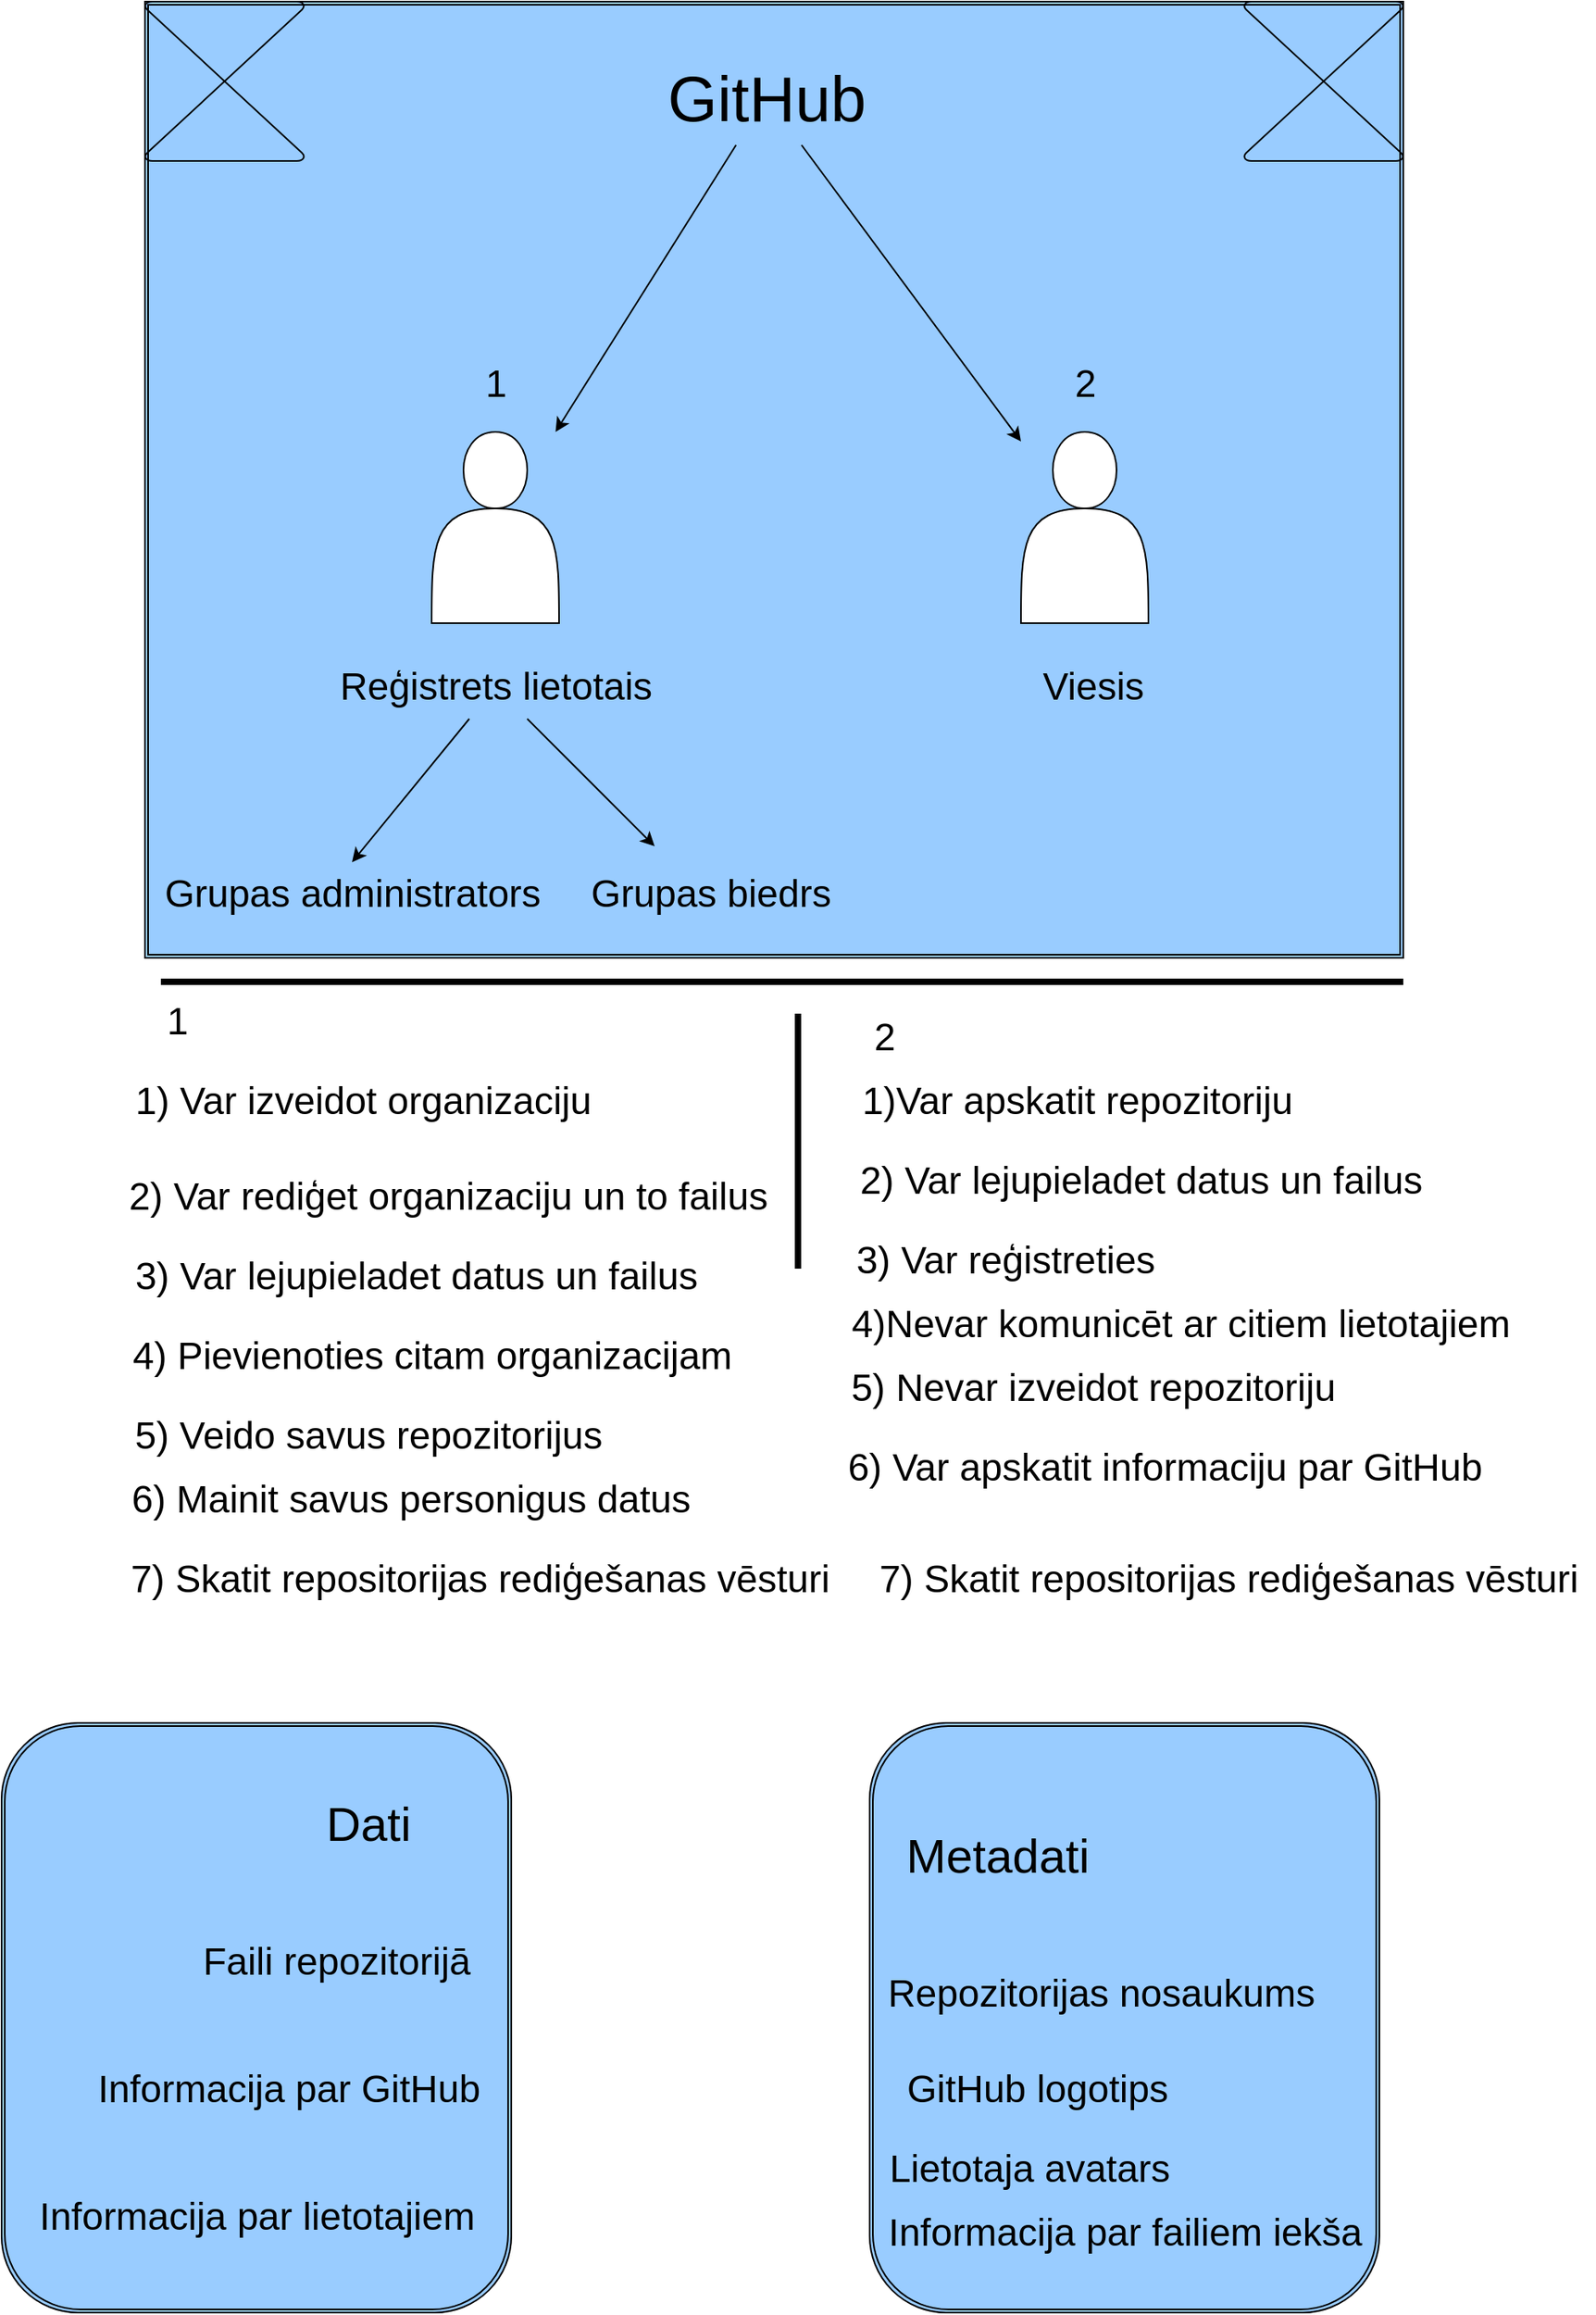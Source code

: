 <mxfile version="20.8.10" type="github">
  <diagram name="Lapa-1" id="oQQncb_KZhI-nWiiIDaP">
    <mxGraphModel dx="2261" dy="747" grid="1" gridSize="10" guides="1" tooltips="1" connect="1" arrows="1" fold="1" page="1" pageScale="1" pageWidth="827" pageHeight="1169" math="0" shadow="0">
      <root>
        <mxCell id="0" />
        <mxCell id="1" parent="0" />
        <mxCell id="nK07WUBXe59tBbZivKwA-106" value="" style="shape=ext;double=1;rounded=0;whiteSpace=wrap;html=1;labelBackgroundColor=default;fontSize=24;fontColor=#99CCFF;fillColor=#99CCFF;" vertex="1" parent="1">
          <mxGeometry x="-30" y="170" width="790" height="600" as="geometry" />
        </mxCell>
        <mxCell id="nK07WUBXe59tBbZivKwA-104" value="" style="shape=ext;double=1;rounded=1;whiteSpace=wrap;html=1;fontSize=24;fontColor=#99CCFF;labelBackgroundColor=default;fillColor=#99CCFF;" vertex="1" parent="1">
          <mxGeometry x="425" y="1250" width="320" height="370" as="geometry" />
        </mxCell>
        <mxCell id="nK07WUBXe59tBbZivKwA-103" value="" style="shape=ext;double=1;rounded=1;whiteSpace=wrap;html=1;fontSize=24;fillColor=#99CCFF;" vertex="1" parent="1">
          <mxGeometry x="-120" y="1250" width="320" height="370" as="geometry" />
        </mxCell>
        <mxCell id="nK07WUBXe59tBbZivKwA-53" value="" style="shape=actor;whiteSpace=wrap;html=1;" vertex="1" parent="1">
          <mxGeometry x="150" y="440" width="80" height="120" as="geometry" />
        </mxCell>
        <mxCell id="nK07WUBXe59tBbZivKwA-59" value="" style="shape=actor;whiteSpace=wrap;html=1;" vertex="1" parent="1">
          <mxGeometry x="520" y="440" width="80" height="120" as="geometry" />
        </mxCell>
        <mxCell id="nK07WUBXe59tBbZivKwA-60" value="&lt;font style=&quot;font-size: 40px;&quot;&gt;GitHub&lt;/font&gt;" style="text;html=1;align=center;verticalAlign=middle;resizable=0;points=[];autosize=1;strokeColor=none;fillColor=none;fontSize=40;" vertex="1" parent="1">
          <mxGeometry x="285" y="200" width="150" height="60" as="geometry" />
        </mxCell>
        <mxCell id="nK07WUBXe59tBbZivKwA-61" value="Reģistrets lietotais" style="text;html=1;align=center;verticalAlign=middle;resizable=0;points=[];autosize=1;strokeColor=none;fillColor=none;fontSize=24;" vertex="1" parent="1">
          <mxGeometry x="80" y="580" width="220" height="40" as="geometry" />
        </mxCell>
        <mxCell id="nK07WUBXe59tBbZivKwA-62" value="Viesis" style="text;html=1;align=center;verticalAlign=middle;resizable=0;points=[];autosize=1;strokeColor=none;fillColor=none;fontSize=24;" vertex="1" parent="1">
          <mxGeometry x="520" y="580" width="90" height="40" as="geometry" />
        </mxCell>
        <mxCell id="nK07WUBXe59tBbZivKwA-64" value="" style="endArrow=classic;html=1;rounded=0;fontSize=24;" edge="1" parent="1" source="nK07WUBXe59tBbZivKwA-61">
          <mxGeometry width="50" height="50" relative="1" as="geometry">
            <mxPoint x="340" y="760" as="sourcePoint" />
            <mxPoint x="290" y="700" as="targetPoint" />
          </mxGeometry>
        </mxCell>
        <mxCell id="nK07WUBXe59tBbZivKwA-65" value="Grupas biedrs" style="text;html=1;align=center;verticalAlign=middle;resizable=0;points=[];autosize=1;strokeColor=none;fillColor=none;fontSize=24;" vertex="1" parent="1">
          <mxGeometry x="240" y="710" width="170" height="40" as="geometry" />
        </mxCell>
        <mxCell id="nK07WUBXe59tBbZivKwA-66" value="" style="endArrow=classic;html=1;rounded=0;fontSize=24;" edge="1" parent="1" source="nK07WUBXe59tBbZivKwA-61">
          <mxGeometry width="50" height="50" relative="1" as="geometry">
            <mxPoint x="140" y="690" as="sourcePoint" />
            <mxPoint x="100" y="710" as="targetPoint" />
          </mxGeometry>
        </mxCell>
        <mxCell id="nK07WUBXe59tBbZivKwA-67" value="Grupas administrators&lt;br&gt;" style="text;html=1;align=center;verticalAlign=middle;resizable=0;points=[];autosize=1;strokeColor=none;fillColor=none;fontSize=24;" vertex="1" parent="1">
          <mxGeometry x="-30" y="710" width="260" height="40" as="geometry" />
        </mxCell>
        <mxCell id="nK07WUBXe59tBbZivKwA-68" value="1" style="text;html=1;align=center;verticalAlign=middle;resizable=0;points=[];autosize=1;strokeColor=none;fillColor=none;fontSize=24;" vertex="1" parent="1">
          <mxGeometry x="170" y="390" width="40" height="40" as="geometry" />
        </mxCell>
        <mxCell id="nK07WUBXe59tBbZivKwA-69" value="2" style="text;html=1;align=center;verticalAlign=middle;resizable=0;points=[];autosize=1;strokeColor=none;fillColor=none;fontSize=24;" vertex="1" parent="1">
          <mxGeometry x="540" y="390" width="40" height="40" as="geometry" />
        </mxCell>
        <mxCell id="nK07WUBXe59tBbZivKwA-70" value="" style="line;strokeWidth=4;html=1;perimeter=backbonePerimeter;points=[];outlineConnect=0;fontSize=24;" vertex="1" parent="1">
          <mxGeometry x="-20" y="780" width="780" height="10" as="geometry" />
        </mxCell>
        <mxCell id="nK07WUBXe59tBbZivKwA-71" value="" style="line;strokeWidth=4;html=1;perimeter=backbonePerimeter;points=[];outlineConnect=0;fontSize=24;rotation=90;" vertex="1" parent="1">
          <mxGeometry x="300" y="880" width="160" height="10" as="geometry" />
        </mxCell>
        <mxCell id="nK07WUBXe59tBbZivKwA-72" value="1" style="text;html=1;align=center;verticalAlign=middle;resizable=0;points=[];autosize=1;strokeColor=none;fillColor=none;fontSize=24;" vertex="1" parent="1">
          <mxGeometry x="-30" y="790" width="40" height="40" as="geometry" />
        </mxCell>
        <mxCell id="nK07WUBXe59tBbZivKwA-73" value="2" style="text;html=1;align=center;verticalAlign=middle;resizable=0;points=[];autosize=1;strokeColor=none;fillColor=none;fontSize=24;" vertex="1" parent="1">
          <mxGeometry x="414" y="800" width="40" height="40" as="geometry" />
        </mxCell>
        <mxCell id="nK07WUBXe59tBbZivKwA-74" value="1) Var izveidot organizaciju&amp;nbsp;" style="text;html=1;align=center;verticalAlign=middle;resizable=0;points=[];autosize=1;strokeColor=none;fillColor=none;fontSize=24;" vertex="1" parent="1">
          <mxGeometry x="-50" y="840" width="320" height="40" as="geometry" />
        </mxCell>
        <mxCell id="nK07WUBXe59tBbZivKwA-75" value="2) Var rediģet organizaciju un to failus" style="text;html=1;align=center;verticalAlign=middle;resizable=0;points=[];autosize=1;strokeColor=none;fillColor=none;fontSize=24;" vertex="1" parent="1">
          <mxGeometry x="-50" y="900" width="420" height="40" as="geometry" />
        </mxCell>
        <mxCell id="nK07WUBXe59tBbZivKwA-76" value="3) Var lejupieladet datus un failus" style="text;html=1;align=center;verticalAlign=middle;resizable=0;points=[];autosize=1;strokeColor=none;fillColor=none;fontSize=24;" vertex="1" parent="1">
          <mxGeometry x="-50" y="950" width="380" height="40" as="geometry" />
        </mxCell>
        <mxCell id="nK07WUBXe59tBbZivKwA-77" value="4) Pievienoties citam organizacijam" style="text;html=1;align=center;verticalAlign=middle;resizable=0;points=[];autosize=1;strokeColor=none;fillColor=none;fontSize=24;" vertex="1" parent="1">
          <mxGeometry x="-50" y="1000" width="400" height="40" as="geometry" />
        </mxCell>
        <mxCell id="nK07WUBXe59tBbZivKwA-78" value="5) Veido savus repozitorijus" style="text;html=1;align=center;verticalAlign=middle;resizable=0;points=[];autosize=1;strokeColor=none;fillColor=none;fontSize=24;" vertex="1" parent="1">
          <mxGeometry x="-50" y="1050" width="320" height="40" as="geometry" />
        </mxCell>
        <mxCell id="nK07WUBXe59tBbZivKwA-79" value="1)Var apskatit repozitoriju" style="text;html=1;align=center;verticalAlign=middle;resizable=0;points=[];autosize=1;strokeColor=none;fillColor=none;fontSize=24;" vertex="1" parent="1">
          <mxGeometry x="410" y="840" width="290" height="40" as="geometry" />
        </mxCell>
        <mxCell id="nK07WUBXe59tBbZivKwA-81" value="2) Var lejupieladet datus un failus" style="text;html=1;align=center;verticalAlign=middle;resizable=0;points=[];autosize=1;strokeColor=none;fillColor=none;fontSize=24;" vertex="1" parent="1">
          <mxGeometry x="405" y="890" width="380" height="40" as="geometry" />
        </mxCell>
        <mxCell id="nK07WUBXe59tBbZivKwA-82" value="3) Var reģistreties" style="text;html=1;align=center;verticalAlign=middle;resizable=0;points=[];autosize=1;strokeColor=none;fillColor=none;fontSize=24;" vertex="1" parent="1">
          <mxGeometry x="405" y="940" width="210" height="40" as="geometry" />
        </mxCell>
        <mxCell id="nK07WUBXe59tBbZivKwA-83" value="6) Mainit savus personigus datus&amp;nbsp;" style="text;html=1;align=center;verticalAlign=middle;resizable=0;points=[];autosize=1;strokeColor=none;fillColor=none;fontSize=24;" vertex="1" parent="1">
          <mxGeometry x="-50" y="1090" width="380" height="40" as="geometry" />
        </mxCell>
        <mxCell id="nK07WUBXe59tBbZivKwA-84" value="4)Nevar komunicēt ar citiem lietotajiem" style="text;html=1;align=center;verticalAlign=middle;resizable=0;points=[];autosize=1;strokeColor=none;fillColor=none;fontSize=24;" vertex="1" parent="1">
          <mxGeometry x="400" y="980" width="440" height="40" as="geometry" />
        </mxCell>
        <mxCell id="nK07WUBXe59tBbZivKwA-85" value="" style="endArrow=classic;html=1;rounded=0;fontSize=24;" edge="1" parent="1" source="nK07WUBXe59tBbZivKwA-60" target="nK07WUBXe59tBbZivKwA-59">
          <mxGeometry width="50" height="50" relative="1" as="geometry">
            <mxPoint x="390" y="240" as="sourcePoint" />
            <mxPoint x="440" y="190" as="targetPoint" />
          </mxGeometry>
        </mxCell>
        <mxCell id="nK07WUBXe59tBbZivKwA-86" value="" style="endArrow=classic;html=1;rounded=0;fontSize=24;" edge="1" parent="1" source="nK07WUBXe59tBbZivKwA-60" target="nK07WUBXe59tBbZivKwA-53">
          <mxGeometry width="50" height="50" relative="1" as="geometry">
            <mxPoint x="310" y="530" as="sourcePoint" />
            <mxPoint x="360" y="480" as="targetPoint" />
          </mxGeometry>
        </mxCell>
        <mxCell id="nK07WUBXe59tBbZivKwA-89" value="&lt;font style=&quot;font-size: 30px;&quot;&gt;Dati&lt;/font&gt;" style="text;html=1;align=center;verticalAlign=middle;resizable=0;points=[];autosize=1;strokeColor=none;fillColor=none;fontSize=41;" vertex="1" parent="1">
          <mxGeometry x="70" y="1280" width="80" height="60" as="geometry" />
        </mxCell>
        <mxCell id="nK07WUBXe59tBbZivKwA-90" value="&lt;font style=&quot;font-size: 30px;&quot;&gt;Metadati&lt;/font&gt;" style="text;html=1;align=center;verticalAlign=middle;resizable=0;points=[];autosize=1;strokeColor=none;fillColor=none;fontSize=41;" vertex="1" parent="1">
          <mxGeometry x="435" y="1300" width="140" height="60" as="geometry" />
        </mxCell>
        <mxCell id="nK07WUBXe59tBbZivKwA-91" value="5) Nevar izveidot repozitoriju" style="text;html=1;align=center;verticalAlign=middle;resizable=0;points=[];autosize=1;strokeColor=none;fillColor=none;fontSize=24;" vertex="1" parent="1">
          <mxGeometry x="400" y="1020" width="330" height="40" as="geometry" />
        </mxCell>
        <mxCell id="nK07WUBXe59tBbZivKwA-92" value="6) Var apskatit informaciju par GitHub" style="text;html=1;align=center;verticalAlign=middle;resizable=0;points=[];autosize=1;strokeColor=none;fillColor=none;fontSize=24;" vertex="1" parent="1">
          <mxGeometry x="400" y="1070" width="420" height="40" as="geometry" />
        </mxCell>
        <mxCell id="nK07WUBXe59tBbZivKwA-93" value="Faili repozitorijā" style="text;html=1;align=center;verticalAlign=middle;resizable=0;points=[];autosize=1;strokeColor=none;fillColor=none;fontSize=24;" vertex="1" parent="1">
          <mxGeometry x="-5" y="1380" width="190" height="40" as="geometry" />
        </mxCell>
        <mxCell id="nK07WUBXe59tBbZivKwA-94" value="Repozitorijas nosaukums" style="text;html=1;align=center;verticalAlign=middle;resizable=0;points=[];autosize=1;strokeColor=none;fillColor=none;fontSize=24;" vertex="1" parent="1">
          <mxGeometry x="425" y="1400" width="290" height="40" as="geometry" />
        </mxCell>
        <mxCell id="nK07WUBXe59tBbZivKwA-95" value="GitHub logotips" style="text;html=1;align=center;verticalAlign=middle;resizable=0;points=[];autosize=1;strokeColor=none;fillColor=none;fontSize=24;" vertex="1" parent="1">
          <mxGeometry x="435" y="1460" width="190" height="40" as="geometry" />
        </mxCell>
        <mxCell id="nK07WUBXe59tBbZivKwA-96" value="Lietotaja avatars" style="text;html=1;align=center;verticalAlign=middle;resizable=0;points=[];autosize=1;strokeColor=none;fillColor=none;fontSize=24;" vertex="1" parent="1">
          <mxGeometry x="425" y="1510" width="200" height="40" as="geometry" />
        </mxCell>
        <mxCell id="nK07WUBXe59tBbZivKwA-97" value="Informacija par GitHub" style="text;html=1;align=center;verticalAlign=middle;resizable=0;points=[];autosize=1;strokeColor=none;fillColor=none;fontSize=24;" vertex="1" parent="1">
          <mxGeometry x="-70" y="1460" width="260" height="40" as="geometry" />
        </mxCell>
        <mxCell id="nK07WUBXe59tBbZivKwA-98" value="7) Skatit repositorijas rediģešanas vēsturi" style="text;html=1;align=center;verticalAlign=middle;resizable=0;points=[];autosize=1;strokeColor=none;fillColor=none;fontSize=24;" vertex="1" parent="1">
          <mxGeometry x="-50" y="1140" width="460" height="40" as="geometry" />
        </mxCell>
        <mxCell id="nK07WUBXe59tBbZivKwA-100" value="7) Skatit repositorijas rediģešanas vēsturi" style="text;html=1;align=center;verticalAlign=middle;resizable=0;points=[];autosize=1;strokeColor=none;fillColor=none;fontSize=24;" vertex="1" parent="1">
          <mxGeometry x="420" y="1140" width="460" height="40" as="geometry" />
        </mxCell>
        <mxCell id="nK07WUBXe59tBbZivKwA-101" value="Informacija par lietotajiem" style="text;html=1;align=center;verticalAlign=middle;resizable=0;points=[];autosize=1;strokeColor=none;fillColor=none;fontSize=24;" vertex="1" parent="1">
          <mxGeometry x="-110" y="1540" width="300" height="40" as="geometry" />
        </mxCell>
        <mxCell id="nK07WUBXe59tBbZivKwA-108" value="" style="verticalLabelPosition=bottom;verticalAlign=top;html=1;shape=mxgraph.flowchart.collate;fontFamily=Helvetica;fontSize=24;fontColor=default;fillColor=none;gradientColor=none;" vertex="1" parent="1">
          <mxGeometry x="660" y="170" width="100" height="100" as="geometry" />
        </mxCell>
        <mxCell id="nK07WUBXe59tBbZivKwA-109" value="" style="verticalLabelPosition=bottom;verticalAlign=top;html=1;shape=mxgraph.flowchart.collate;fontFamily=Helvetica;fontSize=24;fontColor=default;fillColor=none;gradientColor=none;labelBackgroundColor=default;" vertex="1" parent="1">
          <mxGeometry x="-30" y="170" width="100" height="100" as="geometry" />
        </mxCell>
        <mxCell id="nK07WUBXe59tBbZivKwA-110" value="Informacija par failiem iekša" style="text;html=1;align=center;verticalAlign=middle;resizable=0;points=[];autosize=1;strokeColor=none;fillColor=none;fontSize=24;fontFamily=Helvetica;fontColor=default;" vertex="1" parent="1">
          <mxGeometry x="425" y="1550" width="320" height="40" as="geometry" />
        </mxCell>
      </root>
    </mxGraphModel>
  </diagram>
</mxfile>
